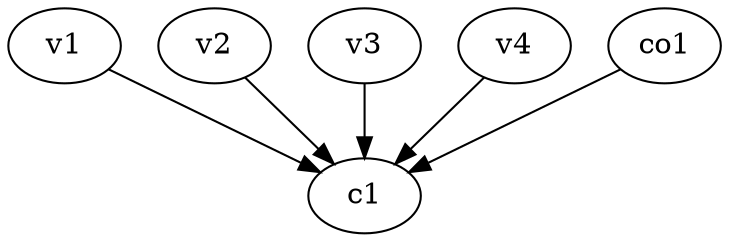 strict digraph  {
c1;
v1;
v2;
v3;
v4;
co1;
v1 -> c1  [weight=1];
v2 -> c1  [weight=1];
v3 -> c1  [weight=1];
v4 -> c1  [weight=1];
co1 -> c1  [weight=1];
}
